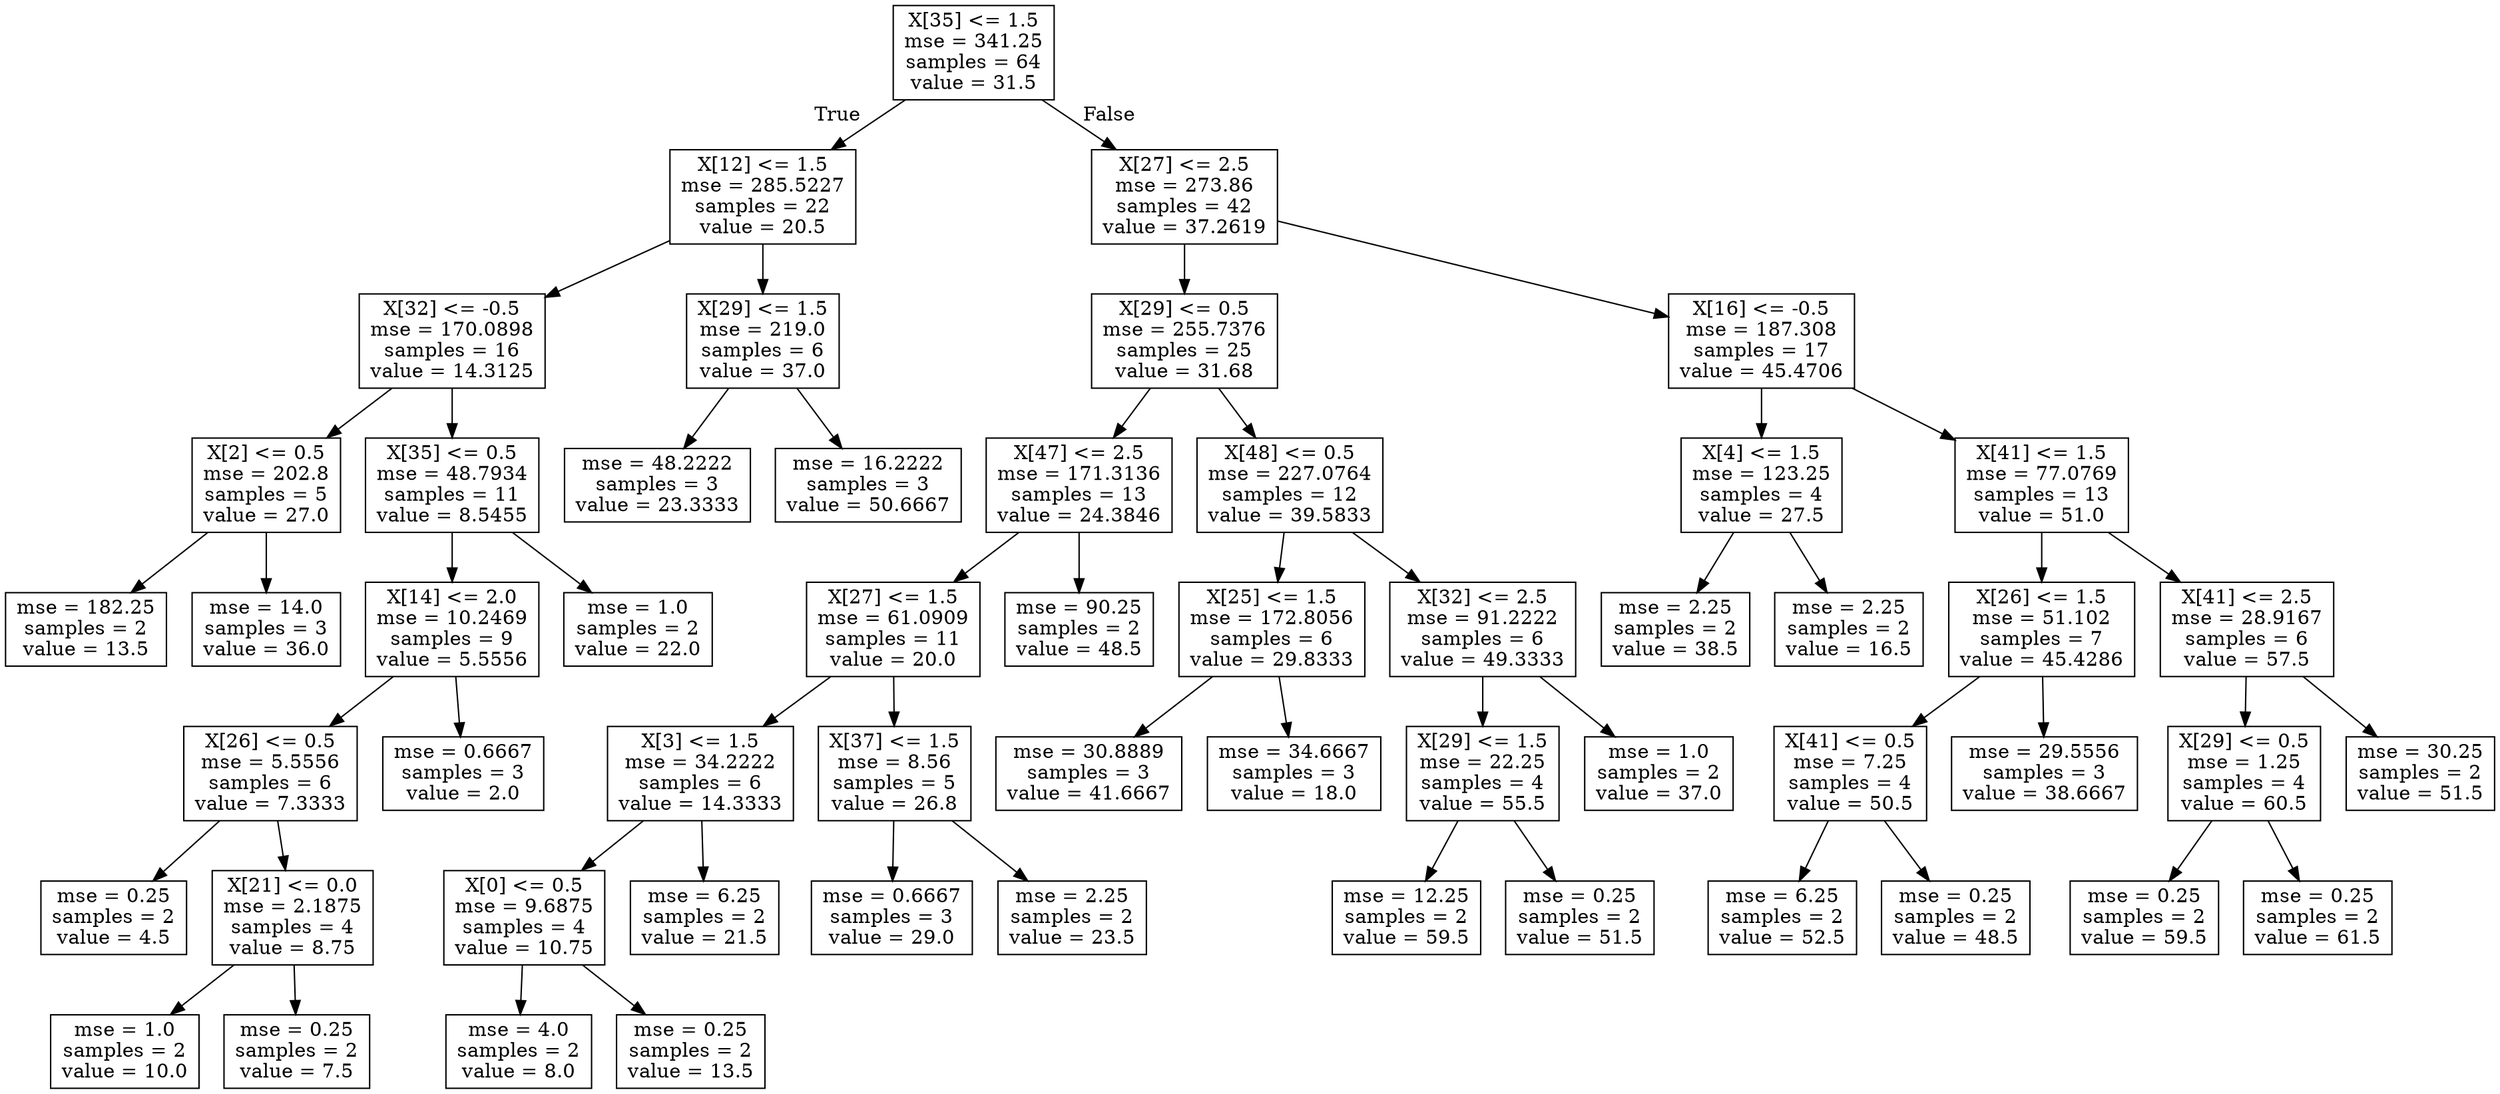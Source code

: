digraph Tree {
node [shape=box] ;
0 [label="X[35] <= 1.5\nmse = 341.25\nsamples = 64\nvalue = 31.5"] ;
1 [label="X[12] <= 1.5\nmse = 285.5227\nsamples = 22\nvalue = 20.5"] ;
0 -> 1 [labeldistance=2.5, labelangle=45, headlabel="True"] ;
2 [label="X[32] <= -0.5\nmse = 170.0898\nsamples = 16\nvalue = 14.3125"] ;
1 -> 2 ;
3 [label="X[2] <= 0.5\nmse = 202.8\nsamples = 5\nvalue = 27.0"] ;
2 -> 3 ;
4 [label="mse = 182.25\nsamples = 2\nvalue = 13.5"] ;
3 -> 4 ;
5 [label="mse = 14.0\nsamples = 3\nvalue = 36.0"] ;
3 -> 5 ;
6 [label="X[35] <= 0.5\nmse = 48.7934\nsamples = 11\nvalue = 8.5455"] ;
2 -> 6 ;
7 [label="X[14] <= 2.0\nmse = 10.2469\nsamples = 9\nvalue = 5.5556"] ;
6 -> 7 ;
8 [label="X[26] <= 0.5\nmse = 5.5556\nsamples = 6\nvalue = 7.3333"] ;
7 -> 8 ;
9 [label="mse = 0.25\nsamples = 2\nvalue = 4.5"] ;
8 -> 9 ;
10 [label="X[21] <= 0.0\nmse = 2.1875\nsamples = 4\nvalue = 8.75"] ;
8 -> 10 ;
11 [label="mse = 1.0\nsamples = 2\nvalue = 10.0"] ;
10 -> 11 ;
12 [label="mse = 0.25\nsamples = 2\nvalue = 7.5"] ;
10 -> 12 ;
13 [label="mse = 0.6667\nsamples = 3\nvalue = 2.0"] ;
7 -> 13 ;
14 [label="mse = 1.0\nsamples = 2\nvalue = 22.0"] ;
6 -> 14 ;
15 [label="X[29] <= 1.5\nmse = 219.0\nsamples = 6\nvalue = 37.0"] ;
1 -> 15 ;
16 [label="mse = 48.2222\nsamples = 3\nvalue = 23.3333"] ;
15 -> 16 ;
17 [label="mse = 16.2222\nsamples = 3\nvalue = 50.6667"] ;
15 -> 17 ;
18 [label="X[27] <= 2.5\nmse = 273.86\nsamples = 42\nvalue = 37.2619"] ;
0 -> 18 [labeldistance=2.5, labelangle=-45, headlabel="False"] ;
19 [label="X[29] <= 0.5\nmse = 255.7376\nsamples = 25\nvalue = 31.68"] ;
18 -> 19 ;
20 [label="X[47] <= 2.5\nmse = 171.3136\nsamples = 13\nvalue = 24.3846"] ;
19 -> 20 ;
21 [label="X[27] <= 1.5\nmse = 61.0909\nsamples = 11\nvalue = 20.0"] ;
20 -> 21 ;
22 [label="X[3] <= 1.5\nmse = 34.2222\nsamples = 6\nvalue = 14.3333"] ;
21 -> 22 ;
23 [label="X[0] <= 0.5\nmse = 9.6875\nsamples = 4\nvalue = 10.75"] ;
22 -> 23 ;
24 [label="mse = 4.0\nsamples = 2\nvalue = 8.0"] ;
23 -> 24 ;
25 [label="mse = 0.25\nsamples = 2\nvalue = 13.5"] ;
23 -> 25 ;
26 [label="mse = 6.25\nsamples = 2\nvalue = 21.5"] ;
22 -> 26 ;
27 [label="X[37] <= 1.5\nmse = 8.56\nsamples = 5\nvalue = 26.8"] ;
21 -> 27 ;
28 [label="mse = 0.6667\nsamples = 3\nvalue = 29.0"] ;
27 -> 28 ;
29 [label="mse = 2.25\nsamples = 2\nvalue = 23.5"] ;
27 -> 29 ;
30 [label="mse = 90.25\nsamples = 2\nvalue = 48.5"] ;
20 -> 30 ;
31 [label="X[48] <= 0.5\nmse = 227.0764\nsamples = 12\nvalue = 39.5833"] ;
19 -> 31 ;
32 [label="X[25] <= 1.5\nmse = 172.8056\nsamples = 6\nvalue = 29.8333"] ;
31 -> 32 ;
33 [label="mse = 30.8889\nsamples = 3\nvalue = 41.6667"] ;
32 -> 33 ;
34 [label="mse = 34.6667\nsamples = 3\nvalue = 18.0"] ;
32 -> 34 ;
35 [label="X[32] <= 2.5\nmse = 91.2222\nsamples = 6\nvalue = 49.3333"] ;
31 -> 35 ;
36 [label="X[29] <= 1.5\nmse = 22.25\nsamples = 4\nvalue = 55.5"] ;
35 -> 36 ;
37 [label="mse = 12.25\nsamples = 2\nvalue = 59.5"] ;
36 -> 37 ;
38 [label="mse = 0.25\nsamples = 2\nvalue = 51.5"] ;
36 -> 38 ;
39 [label="mse = 1.0\nsamples = 2\nvalue = 37.0"] ;
35 -> 39 ;
40 [label="X[16] <= -0.5\nmse = 187.308\nsamples = 17\nvalue = 45.4706"] ;
18 -> 40 ;
41 [label="X[4] <= 1.5\nmse = 123.25\nsamples = 4\nvalue = 27.5"] ;
40 -> 41 ;
42 [label="mse = 2.25\nsamples = 2\nvalue = 38.5"] ;
41 -> 42 ;
43 [label="mse = 2.25\nsamples = 2\nvalue = 16.5"] ;
41 -> 43 ;
44 [label="X[41] <= 1.5\nmse = 77.0769\nsamples = 13\nvalue = 51.0"] ;
40 -> 44 ;
45 [label="X[26] <= 1.5\nmse = 51.102\nsamples = 7\nvalue = 45.4286"] ;
44 -> 45 ;
46 [label="X[41] <= 0.5\nmse = 7.25\nsamples = 4\nvalue = 50.5"] ;
45 -> 46 ;
47 [label="mse = 6.25\nsamples = 2\nvalue = 52.5"] ;
46 -> 47 ;
48 [label="mse = 0.25\nsamples = 2\nvalue = 48.5"] ;
46 -> 48 ;
49 [label="mse = 29.5556\nsamples = 3\nvalue = 38.6667"] ;
45 -> 49 ;
50 [label="X[41] <= 2.5\nmse = 28.9167\nsamples = 6\nvalue = 57.5"] ;
44 -> 50 ;
51 [label="X[29] <= 0.5\nmse = 1.25\nsamples = 4\nvalue = 60.5"] ;
50 -> 51 ;
52 [label="mse = 0.25\nsamples = 2\nvalue = 59.5"] ;
51 -> 52 ;
53 [label="mse = 0.25\nsamples = 2\nvalue = 61.5"] ;
51 -> 53 ;
54 [label="mse = 30.25\nsamples = 2\nvalue = 51.5"] ;
50 -> 54 ;
}